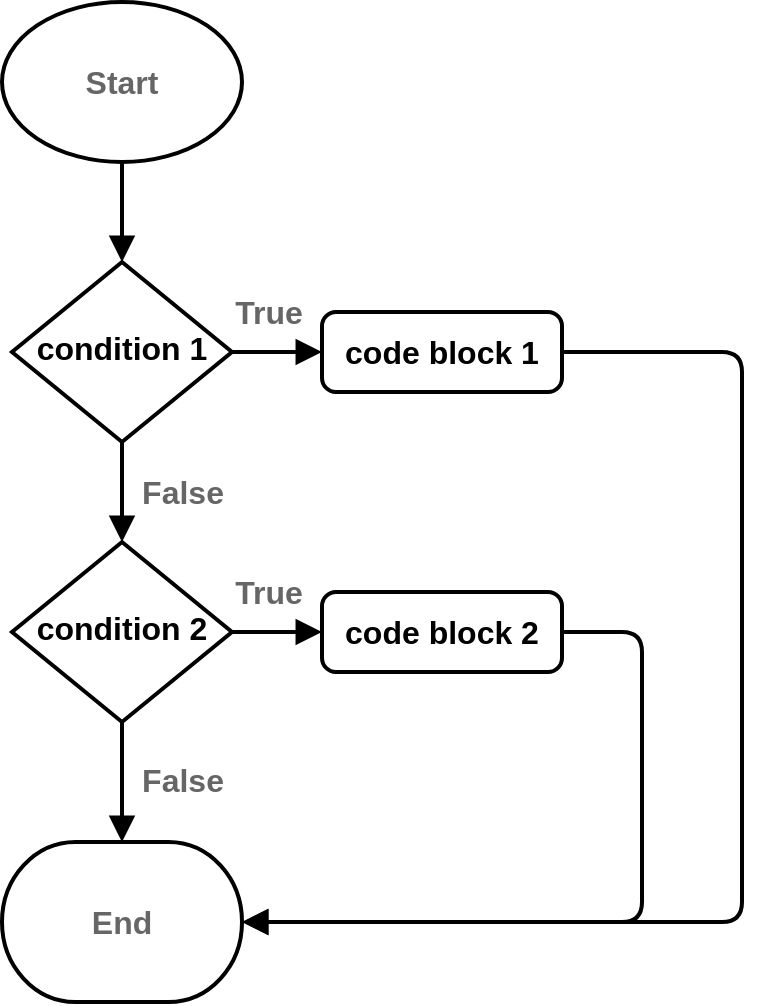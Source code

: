 <mxfile version="13.6.2" type="device"><diagram id="C5RBs43oDa-KdzZeNtuy" name="Page-1"><mxGraphModel dx="1422" dy="843" grid="1" gridSize="10" guides="1" tooltips="1" connect="1" arrows="1" fold="1" page="1" pageScale="1" pageWidth="827" pageHeight="1169" math="0" shadow="0"><root><mxCell id="WIyWlLk6GJQsqaUBKTNV-0"/><mxCell id="WIyWlLk6GJQsqaUBKTNV-1" parent="WIyWlLk6GJQsqaUBKTNV-0"/><mxCell id="WIyWlLk6GJQsqaUBKTNV-2" value="" style="endArrow=block;html=1;shadow=0;fontFamily=Helvetica;fontSize=16;fontColor=#000000;align=center;endFill=1;endSize=8;strokeColor=#000000;strokeWidth=2;edgeStyle=orthogonalEdgeStyle;fontStyle=1;entryX=0.5;entryY=0;entryDx=0;entryDy=0;exitX=0.5;exitY=1;exitDx=0;exitDy=0;exitPerimeter=0;" parent="WIyWlLk6GJQsqaUBKTNV-1" source="5hfngiw8CMmIGDg-qM5Q-1" target="WIyWlLk6GJQsqaUBKTNV-10" edge="1"><mxGeometry relative="1" as="geometry"><mxPoint x="180" y="240" as="sourcePoint"/><mxPoint x="180.1" y="285.08" as="targetPoint"/><Array as="points"/></mxGeometry></mxCell><mxCell id="WIyWlLk6GJQsqaUBKTNV-8" value="False" style="rounded=0;html=1;jettySize=auto;orthogonalLoop=1;fontSize=16;endArrow=block;endFill=1;endSize=8;strokeWidth=2;shadow=0;labelBackgroundColor=none;edgeStyle=orthogonalEdgeStyle;entryX=0.5;entryY=0;entryDx=0;entryDy=0;fontStyle=1;fontColor=#666666;" parent="WIyWlLk6GJQsqaUBKTNV-1" source="WIyWlLk6GJQsqaUBKTNV-10" target="Ecx1MQTAP6FhxYmswH9J-4" edge="1"><mxGeometry y="30" relative="1" as="geometry"><mxPoint as="offset"/><mxPoint x="180" y="547" as="targetPoint"/></mxGeometry></mxCell><mxCell id="WIyWlLk6GJQsqaUBKTNV-9" value="True" style="edgeStyle=orthogonalEdgeStyle;rounded=0;html=1;jettySize=auto;orthogonalLoop=1;fontSize=16;endArrow=block;endFill=1;endSize=8;strokeWidth=2;shadow=0;labelBackgroundColor=none;fontStyle=1;fontColor=#666666;" parent="WIyWlLk6GJQsqaUBKTNV-1" source="WIyWlLk6GJQsqaUBKTNV-10" target="WIyWlLk6GJQsqaUBKTNV-12" edge="1"><mxGeometry x="-0.2" y="20" relative="1" as="geometry"><mxPoint as="offset"/></mxGeometry></mxCell><mxCell id="WIyWlLk6GJQsqaUBKTNV-10" value="condition 1" style="rhombus;whiteSpace=wrap;html=1;shadow=0;fontFamily=Helvetica;fontSize=16;align=center;strokeWidth=2;spacing=6;spacingTop=-4;fontStyle=1" parent="WIyWlLk6GJQsqaUBKTNV-1" vertex="1"><mxGeometry x="125" y="410" width="110" height="90" as="geometry"/></mxCell><mxCell id="WIyWlLk6GJQsqaUBKTNV-12" value="code block 1" style="rounded=1;whiteSpace=wrap;html=1;absoluteArcSize=1;arcSize=14;strokeWidth=2;shadow=0;fontFamily=Helvetica;fontSize=16;fontColor=#000000;align=center;strokeColor=#000000;fillColor=#ffffff;fontStyle=1" parent="WIyWlLk6GJQsqaUBKTNV-1" vertex="1"><mxGeometry x="280" y="435" width="120" height="40" as="geometry"/></mxCell><mxCell id="Ecx1MQTAP6FhxYmswH9J-2" value="False" style="rounded=0;html=1;jettySize=auto;orthogonalLoop=1;fontSize=16;endArrow=block;endFill=1;endSize=8;strokeWidth=2;shadow=0;labelBackgroundColor=none;edgeStyle=orthogonalEdgeStyle;entryX=0.5;entryY=0;entryDx=0;entryDy=0;fontStyle=1;entryPerimeter=0;fontColor=#666666;" parent="WIyWlLk6GJQsqaUBKTNV-1" source="Ecx1MQTAP6FhxYmswH9J-4" target="5hfngiw8CMmIGDg-qM5Q-5" edge="1"><mxGeometry x="-0.048" y="30" relative="1" as="geometry"><mxPoint as="offset"/><mxPoint x="180" y="693" as="targetPoint"/></mxGeometry></mxCell><mxCell id="Ecx1MQTAP6FhxYmswH9J-3" value="True" style="edgeStyle=orthogonalEdgeStyle;rounded=0;html=1;jettySize=auto;orthogonalLoop=1;fontSize=16;endArrow=block;endFill=1;endSize=8;strokeWidth=2;shadow=0;labelBackgroundColor=none;fontStyle=1;fontColor=#666666;" parent="WIyWlLk6GJQsqaUBKTNV-1" source="Ecx1MQTAP6FhxYmswH9J-4" target="Ecx1MQTAP6FhxYmswH9J-6" edge="1"><mxGeometry x="-0.2" y="20" relative="1" as="geometry"><mxPoint as="offset"/></mxGeometry></mxCell><mxCell id="Ecx1MQTAP6FhxYmswH9J-4" value="&lt;div style=&quot;font-size: 16px&quot;&gt;condition 2&lt;br&gt;&lt;/div&gt;" style="rhombus;whiteSpace=wrap;html=1;shadow=0;fontFamily=Helvetica;fontSize=16;align=center;strokeWidth=2;spacing=6;spacingTop=-4;fontStyle=1" parent="WIyWlLk6GJQsqaUBKTNV-1" vertex="1"><mxGeometry x="125" y="550" width="110" height="90" as="geometry"/></mxCell><mxCell id="Ecx1MQTAP6FhxYmswH9J-6" value="code block 2" style="rounded=1;whiteSpace=wrap;html=1;absoluteArcSize=1;arcSize=14;strokeWidth=2;shadow=0;fontFamily=Helvetica;fontSize=16;fontColor=#000000;align=center;strokeColor=#000000;fillColor=#ffffff;fontStyle=1" parent="WIyWlLk6GJQsqaUBKTNV-1" vertex="1"><mxGeometry x="280" y="575" width="120" height="40" as="geometry"/></mxCell><mxCell id="5hfngiw8CMmIGDg-qM5Q-1" value="&lt;div style=&quot;font-size: 16px;&quot;&gt;Start&lt;/div&gt;" style="strokeWidth=2;html=1;shape=mxgraph.flowchart.start_1;whiteSpace=wrap;fontFamily=Helvetica;fontSize=16;align=center;strokeColor=#000000;fillColor=#ffffff;fontStyle=1;fontColor=#666666;" parent="WIyWlLk6GJQsqaUBKTNV-1" vertex="1"><mxGeometry x="120" y="280" width="120" height="80" as="geometry"/></mxCell><mxCell id="5hfngiw8CMmIGDg-qM5Q-5" value="&lt;div style=&quot;font-size: 16px;&quot;&gt;End&lt;/div&gt;" style="strokeWidth=2;html=1;shape=mxgraph.flowchart.terminator;whiteSpace=wrap;fontFamily=Helvetica;fontSize=16;align=center;strokeColor=#000000;fillColor=#ffffff;fontStyle=1;fontColor=#666666;" parent="WIyWlLk6GJQsqaUBKTNV-1" vertex="1"><mxGeometry x="120" y="700" width="120" height="80" as="geometry"/></mxCell><mxCell id="5hfngiw8CMmIGDg-qM5Q-7" value="" style="endArrow=block;html=1;shadow=0;fontFamily=Helvetica;fontSize=16;fontColor=#000000;align=center;endFill=1;endSize=8;strokeColor=#000000;strokeWidth=2;edgeStyle=orthogonalEdgeStyle;exitX=1;exitY=0.5;exitDx=0;exitDy=0;entryX=1;entryY=0.5;entryDx=0;entryDy=0;fontStyle=1" parent="WIyWlLk6GJQsqaUBKTNV-1" source="Ecx1MQTAP6FhxYmswH9J-6" target="5hfngiw8CMmIGDg-qM5Q-5" edge="1"><mxGeometry relative="1" as="geometry"><mxPoint x="410" y="340" as="sourcePoint"/><mxPoint x="650" y="1030" as="targetPoint"/><Array as="points"><mxPoint x="440" y="595"/><mxPoint x="440" y="740"/></Array></mxGeometry></mxCell><mxCell id="5hfngiw8CMmIGDg-qM5Q-9" value="" style="endArrow=block;html=1;shadow=0;fontFamily=Helvetica;fontSize=16;fontColor=#000000;align=center;endFill=1;endSize=8;strokeColor=#000000;strokeWidth=2;edgeStyle=orthogonalEdgeStyle;exitX=1;exitY=0.5;exitDx=0;exitDy=0;entryX=1;entryY=0.5;entryDx=0;entryDy=0;fontStyle=1" parent="WIyWlLk6GJQsqaUBKTNV-1" source="WIyWlLk6GJQsqaUBKTNV-12" target="5hfngiw8CMmIGDg-qM5Q-5" edge="1"><mxGeometry relative="1" as="geometry"><mxPoint x="410" y="340" as="sourcePoint"/><mxPoint x="650" y="1030" as="targetPoint"/><Array as="points"><mxPoint x="490" y="455"/><mxPoint x="490" y="740"/></Array></mxGeometry></mxCell></root></mxGraphModel></diagram></mxfile>